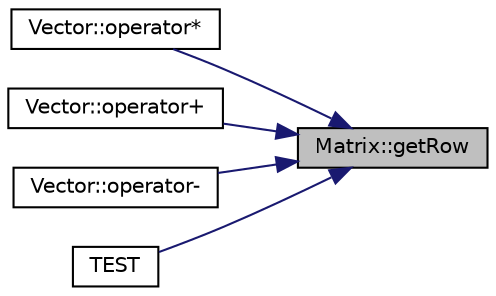 digraph "Matrix::getRow"
{
 // LATEX_PDF_SIZE
  edge [fontname="Helvetica",fontsize="10",labelfontname="Helvetica",labelfontsize="10"];
  node [fontname="Helvetica",fontsize="10",shape=record];
  rankdir="RL";
  Node1 [label="Matrix::getRow",height=0.2,width=0.4,color="black", fillcolor="grey75", style="filled", fontcolor="black",tooltip=" "];
  Node1 -> Node2 [dir="back",color="midnightblue",fontsize="10",style="solid",fontname="Helvetica"];
  Node2 [label="Vector::operator*",height=0.2,width=0.4,color="black", fillcolor="white", style="filled",URL="$class_vector.html#a06b1cdf226d3a10ff7676d614cda539d",tooltip=" "];
  Node1 -> Node3 [dir="back",color="midnightblue",fontsize="10",style="solid",fontname="Helvetica"];
  Node3 [label="Vector::operator+",height=0.2,width=0.4,color="black", fillcolor="white", style="filled",URL="$class_vector.html#ad1513418e8d0f3051464920d38f9c521",tooltip=" "];
  Node1 -> Node4 [dir="back",color="midnightblue",fontsize="10",style="solid",fontname="Helvetica"];
  Node4 [label="Vector::operator-",height=0.2,width=0.4,color="black", fillcolor="white", style="filled",URL="$class_vector.html#ad342895b8c3c56c416041f93505c73bb",tooltip=" "];
  Node1 -> Node5 [dir="back",color="midnightblue",fontsize="10",style="solid",fontname="Helvetica"];
  Node5 [label="TEST",height=0.2,width=0.4,color="black", fillcolor="white", style="filled",URL="$main_8cpp.html#ac0a47932d1f7001621f394b467d661de",tooltip=" "];
}
